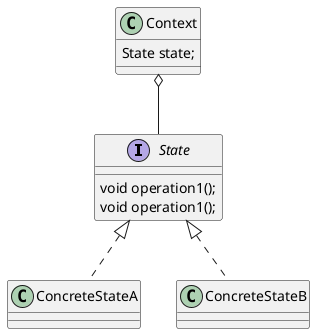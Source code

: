 @startuml


interface State
class Context

State <|.. ConcreteStateA
State <|.. ConcreteStateB
Context o--State

interface State{
  void operation1();
   void operation1();
}

class Context{
  State state;
}
@enduml